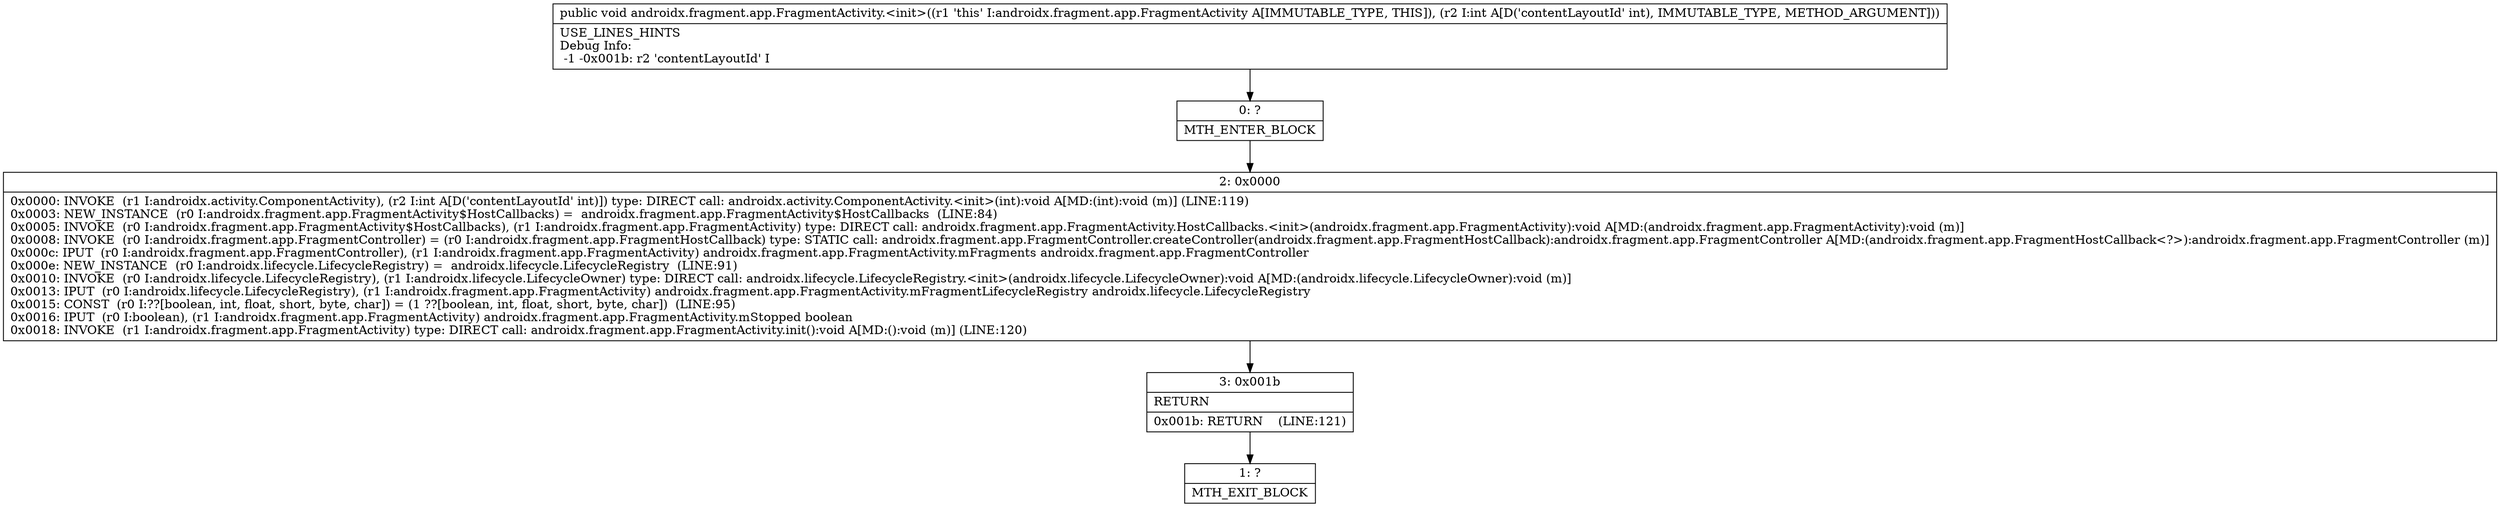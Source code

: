 digraph "CFG forandroidx.fragment.app.FragmentActivity.\<init\>(I)V" {
Node_0 [shape=record,label="{0\:\ ?|MTH_ENTER_BLOCK\l}"];
Node_2 [shape=record,label="{2\:\ 0x0000|0x0000: INVOKE  (r1 I:androidx.activity.ComponentActivity), (r2 I:int A[D('contentLayoutId' int)]) type: DIRECT call: androidx.activity.ComponentActivity.\<init\>(int):void A[MD:(int):void (m)] (LINE:119)\l0x0003: NEW_INSTANCE  (r0 I:androidx.fragment.app.FragmentActivity$HostCallbacks) =  androidx.fragment.app.FragmentActivity$HostCallbacks  (LINE:84)\l0x0005: INVOKE  (r0 I:androidx.fragment.app.FragmentActivity$HostCallbacks), (r1 I:androidx.fragment.app.FragmentActivity) type: DIRECT call: androidx.fragment.app.FragmentActivity.HostCallbacks.\<init\>(androidx.fragment.app.FragmentActivity):void A[MD:(androidx.fragment.app.FragmentActivity):void (m)]\l0x0008: INVOKE  (r0 I:androidx.fragment.app.FragmentController) = (r0 I:androidx.fragment.app.FragmentHostCallback) type: STATIC call: androidx.fragment.app.FragmentController.createController(androidx.fragment.app.FragmentHostCallback):androidx.fragment.app.FragmentController A[MD:(androidx.fragment.app.FragmentHostCallback\<?\>):androidx.fragment.app.FragmentController (m)]\l0x000c: IPUT  (r0 I:androidx.fragment.app.FragmentController), (r1 I:androidx.fragment.app.FragmentActivity) androidx.fragment.app.FragmentActivity.mFragments androidx.fragment.app.FragmentController \l0x000e: NEW_INSTANCE  (r0 I:androidx.lifecycle.LifecycleRegistry) =  androidx.lifecycle.LifecycleRegistry  (LINE:91)\l0x0010: INVOKE  (r0 I:androidx.lifecycle.LifecycleRegistry), (r1 I:androidx.lifecycle.LifecycleOwner) type: DIRECT call: androidx.lifecycle.LifecycleRegistry.\<init\>(androidx.lifecycle.LifecycleOwner):void A[MD:(androidx.lifecycle.LifecycleOwner):void (m)]\l0x0013: IPUT  (r0 I:androidx.lifecycle.LifecycleRegistry), (r1 I:androidx.fragment.app.FragmentActivity) androidx.fragment.app.FragmentActivity.mFragmentLifecycleRegistry androidx.lifecycle.LifecycleRegistry \l0x0015: CONST  (r0 I:??[boolean, int, float, short, byte, char]) = (1 ??[boolean, int, float, short, byte, char])  (LINE:95)\l0x0016: IPUT  (r0 I:boolean), (r1 I:androidx.fragment.app.FragmentActivity) androidx.fragment.app.FragmentActivity.mStopped boolean \l0x0018: INVOKE  (r1 I:androidx.fragment.app.FragmentActivity) type: DIRECT call: androidx.fragment.app.FragmentActivity.init():void A[MD:():void (m)] (LINE:120)\l}"];
Node_3 [shape=record,label="{3\:\ 0x001b|RETURN\l|0x001b: RETURN    (LINE:121)\l}"];
Node_1 [shape=record,label="{1\:\ ?|MTH_EXIT_BLOCK\l}"];
MethodNode[shape=record,label="{public void androidx.fragment.app.FragmentActivity.\<init\>((r1 'this' I:androidx.fragment.app.FragmentActivity A[IMMUTABLE_TYPE, THIS]), (r2 I:int A[D('contentLayoutId' int), IMMUTABLE_TYPE, METHOD_ARGUMENT]))  | USE_LINES_HINTS\lDebug Info:\l  \-1 \-0x001b: r2 'contentLayoutId' I\l}"];
MethodNode -> Node_0;Node_0 -> Node_2;
Node_2 -> Node_3;
Node_3 -> Node_1;
}

